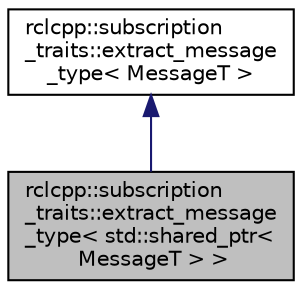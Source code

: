 digraph "rclcpp::subscription_traits::extract_message_type&lt; std::shared_ptr&lt; MessageT &gt; &gt;"
{
  edge [fontname="Helvetica",fontsize="10",labelfontname="Helvetica",labelfontsize="10"];
  node [fontname="Helvetica",fontsize="10",shape=record];
  Node0 [label="rclcpp::subscription\l_traits::extract_message\l_type\< std::shared_ptr\<\l MessageT \> \>",height=0.2,width=0.4,color="black", fillcolor="grey75", style="filled", fontcolor="black"];
  Node1 -> Node0 [dir="back",color="midnightblue",fontsize="10",style="solid",fontname="Helvetica"];
  Node1 [label="rclcpp::subscription\l_traits::extract_message\l_type\< MessageT \>",height=0.2,width=0.4,color="black", fillcolor="white", style="filled",URL="$structrclcpp_1_1subscription__traits_1_1extract__message__type.html"];
}
